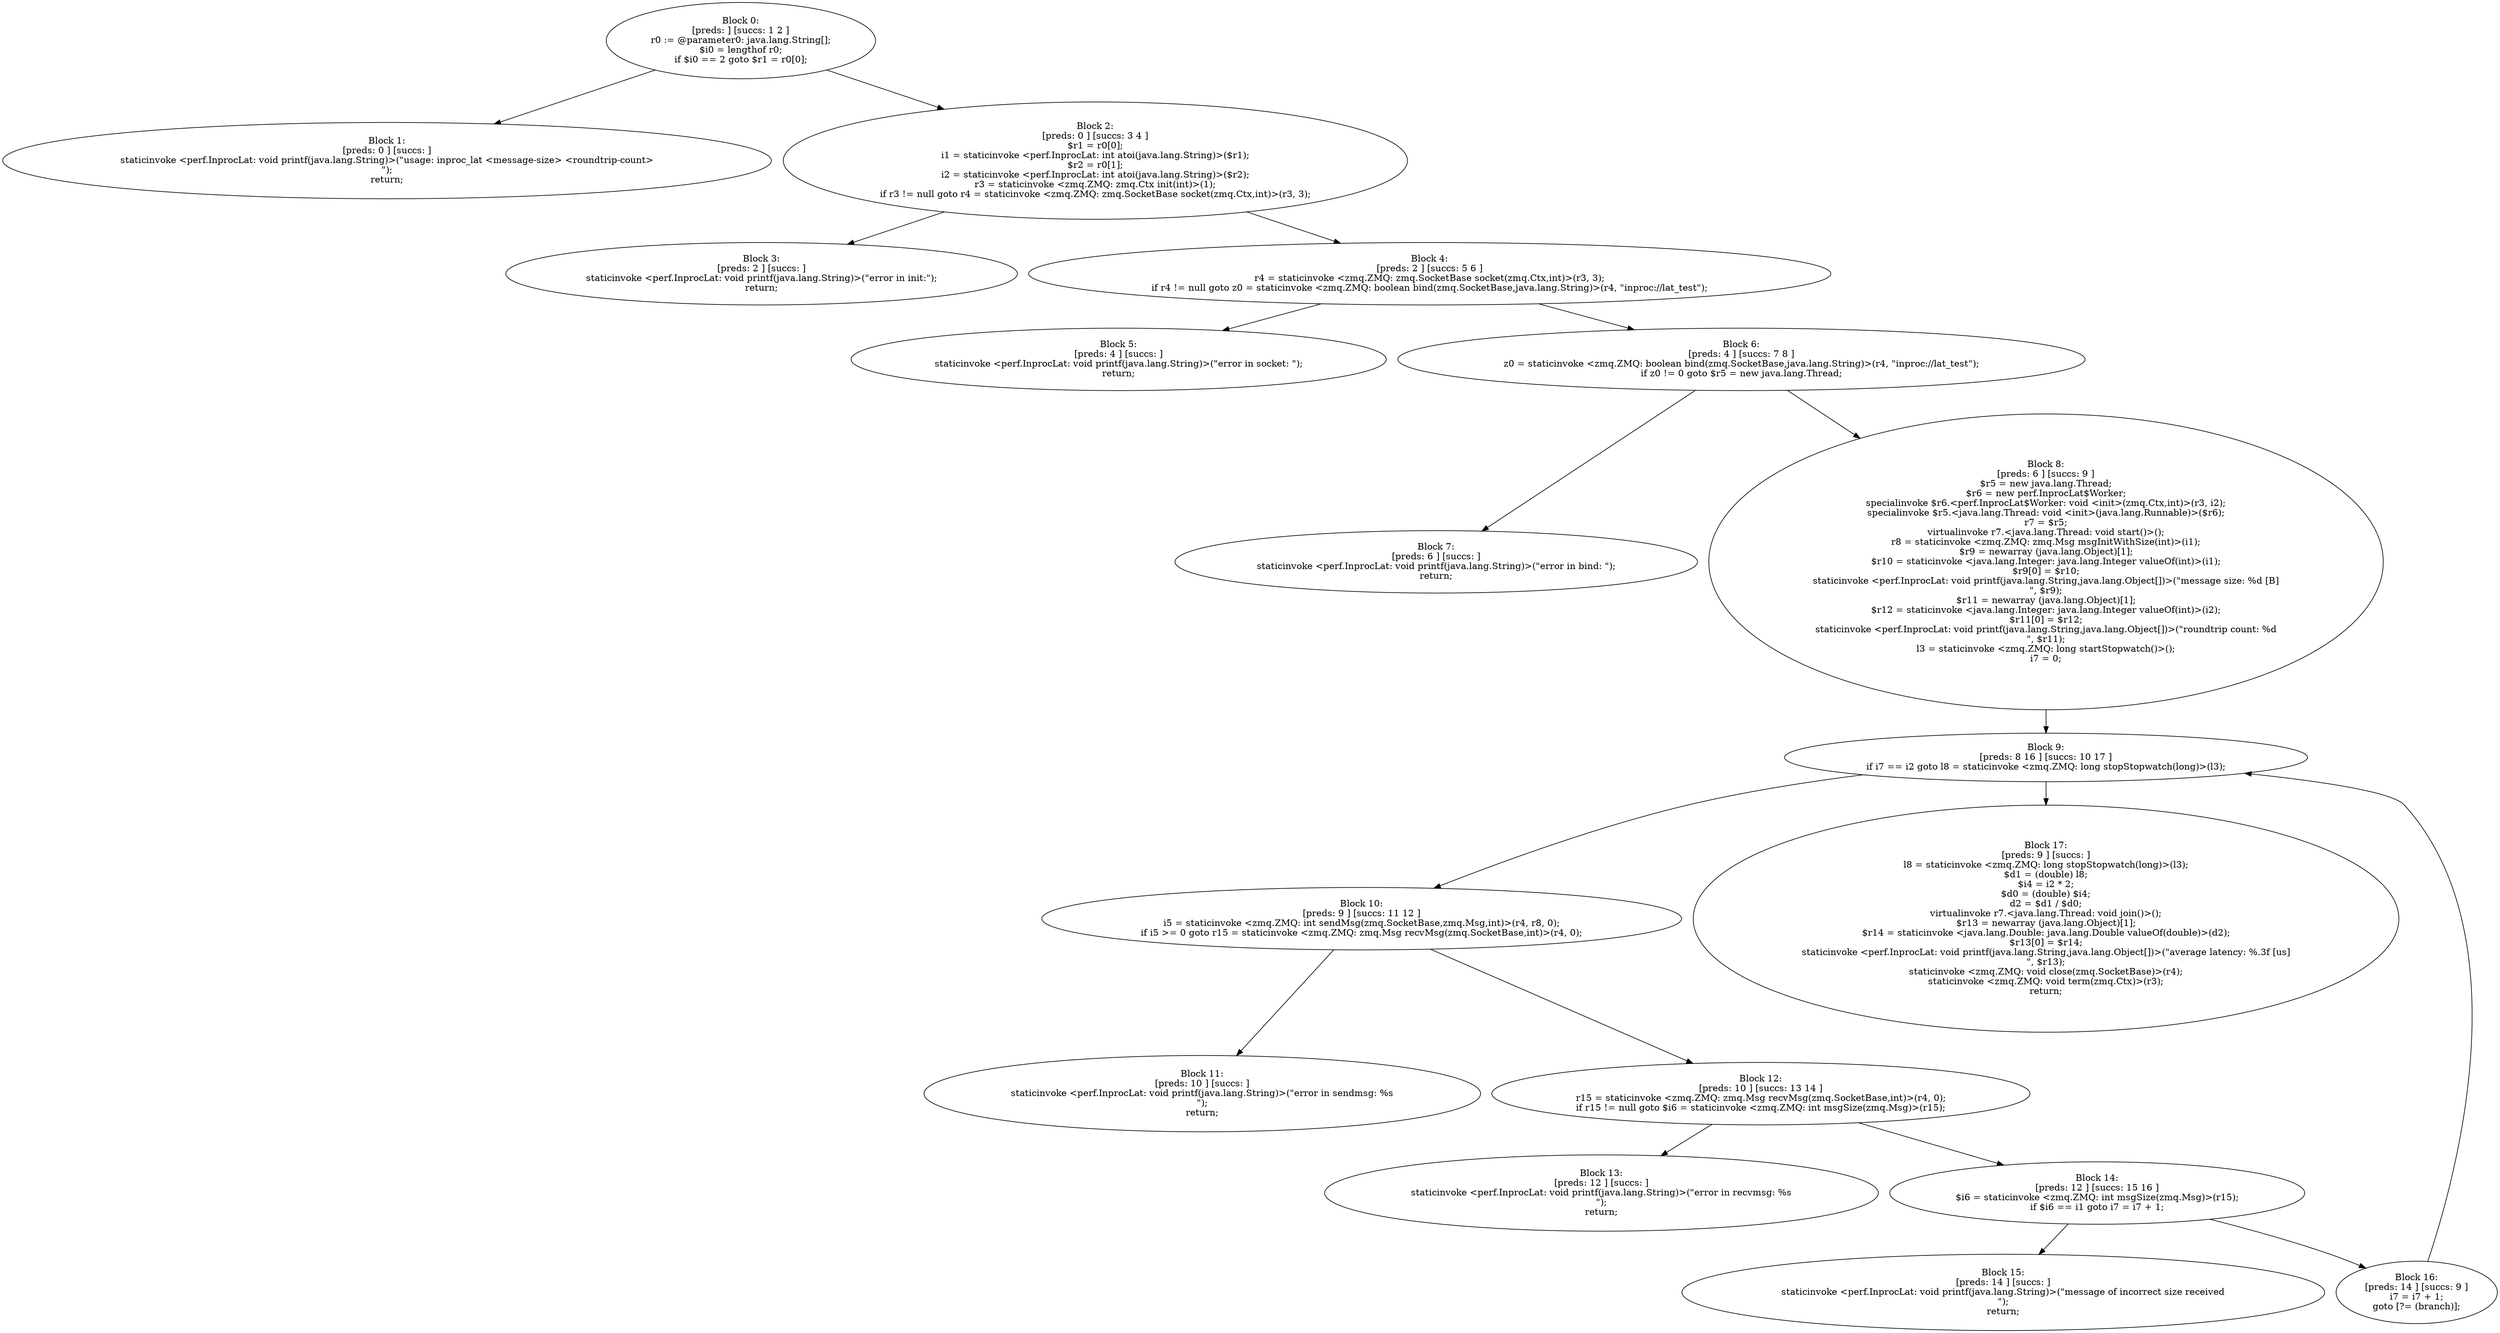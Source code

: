digraph "unitGraph" {
    "Block 0:
[preds: ] [succs: 1 2 ]
r0 := @parameter0: java.lang.String[];
$i0 = lengthof r0;
if $i0 == 2 goto $r1 = r0[0];
"
    "Block 1:
[preds: 0 ] [succs: ]
staticinvoke <perf.InprocLat: void printf(java.lang.String)>(\"usage: inproc_lat <message-size> <roundtrip-count>\n\");
return;
"
    "Block 2:
[preds: 0 ] [succs: 3 4 ]
$r1 = r0[0];
i1 = staticinvoke <perf.InprocLat: int atoi(java.lang.String)>($r1);
$r2 = r0[1];
i2 = staticinvoke <perf.InprocLat: int atoi(java.lang.String)>($r2);
r3 = staticinvoke <zmq.ZMQ: zmq.Ctx init(int)>(1);
if r3 != null goto r4 = staticinvoke <zmq.ZMQ: zmq.SocketBase socket(zmq.Ctx,int)>(r3, 3);
"
    "Block 3:
[preds: 2 ] [succs: ]
staticinvoke <perf.InprocLat: void printf(java.lang.String)>(\"error in init:\");
return;
"
    "Block 4:
[preds: 2 ] [succs: 5 6 ]
r4 = staticinvoke <zmq.ZMQ: zmq.SocketBase socket(zmq.Ctx,int)>(r3, 3);
if r4 != null goto z0 = staticinvoke <zmq.ZMQ: boolean bind(zmq.SocketBase,java.lang.String)>(r4, \"inproc://lat_test\");
"
    "Block 5:
[preds: 4 ] [succs: ]
staticinvoke <perf.InprocLat: void printf(java.lang.String)>(\"error in socket: \");
return;
"
    "Block 6:
[preds: 4 ] [succs: 7 8 ]
z0 = staticinvoke <zmq.ZMQ: boolean bind(zmq.SocketBase,java.lang.String)>(r4, \"inproc://lat_test\");
if z0 != 0 goto $r5 = new java.lang.Thread;
"
    "Block 7:
[preds: 6 ] [succs: ]
staticinvoke <perf.InprocLat: void printf(java.lang.String)>(\"error in bind: \");
return;
"
    "Block 8:
[preds: 6 ] [succs: 9 ]
$r5 = new java.lang.Thread;
$r6 = new perf.InprocLat$Worker;
specialinvoke $r6.<perf.InprocLat$Worker: void <init>(zmq.Ctx,int)>(r3, i2);
specialinvoke $r5.<java.lang.Thread: void <init>(java.lang.Runnable)>($r6);
r7 = $r5;
virtualinvoke r7.<java.lang.Thread: void start()>();
r8 = staticinvoke <zmq.ZMQ: zmq.Msg msgInitWithSize(int)>(i1);
$r9 = newarray (java.lang.Object)[1];
$r10 = staticinvoke <java.lang.Integer: java.lang.Integer valueOf(int)>(i1);
$r9[0] = $r10;
staticinvoke <perf.InprocLat: void printf(java.lang.String,java.lang.Object[])>(\"message size: %d [B]\n\", $r9);
$r11 = newarray (java.lang.Object)[1];
$r12 = staticinvoke <java.lang.Integer: java.lang.Integer valueOf(int)>(i2);
$r11[0] = $r12;
staticinvoke <perf.InprocLat: void printf(java.lang.String,java.lang.Object[])>(\"roundtrip count: %d\n\", $r11);
l3 = staticinvoke <zmq.ZMQ: long startStopwatch()>();
i7 = 0;
"
    "Block 9:
[preds: 8 16 ] [succs: 10 17 ]
if i7 == i2 goto l8 = staticinvoke <zmq.ZMQ: long stopStopwatch(long)>(l3);
"
    "Block 10:
[preds: 9 ] [succs: 11 12 ]
i5 = staticinvoke <zmq.ZMQ: int sendMsg(zmq.SocketBase,zmq.Msg,int)>(r4, r8, 0);
if i5 >= 0 goto r15 = staticinvoke <zmq.ZMQ: zmq.Msg recvMsg(zmq.SocketBase,int)>(r4, 0);
"
    "Block 11:
[preds: 10 ] [succs: ]
staticinvoke <perf.InprocLat: void printf(java.lang.String)>(\"error in sendmsg: %s\n\");
return;
"
    "Block 12:
[preds: 10 ] [succs: 13 14 ]
r15 = staticinvoke <zmq.ZMQ: zmq.Msg recvMsg(zmq.SocketBase,int)>(r4, 0);
if r15 != null goto $i6 = staticinvoke <zmq.ZMQ: int msgSize(zmq.Msg)>(r15);
"
    "Block 13:
[preds: 12 ] [succs: ]
staticinvoke <perf.InprocLat: void printf(java.lang.String)>(\"error in recvmsg: %s\n\");
return;
"
    "Block 14:
[preds: 12 ] [succs: 15 16 ]
$i6 = staticinvoke <zmq.ZMQ: int msgSize(zmq.Msg)>(r15);
if $i6 == i1 goto i7 = i7 + 1;
"
    "Block 15:
[preds: 14 ] [succs: ]
staticinvoke <perf.InprocLat: void printf(java.lang.String)>(\"message of incorrect size received\n\");
return;
"
    "Block 16:
[preds: 14 ] [succs: 9 ]
i7 = i7 + 1;
goto [?= (branch)];
"
    "Block 17:
[preds: 9 ] [succs: ]
l8 = staticinvoke <zmq.ZMQ: long stopStopwatch(long)>(l3);
$d1 = (double) l8;
$i4 = i2 * 2;
$d0 = (double) $i4;
d2 = $d1 / $d0;
virtualinvoke r7.<java.lang.Thread: void join()>();
$r13 = newarray (java.lang.Object)[1];
$r14 = staticinvoke <java.lang.Double: java.lang.Double valueOf(double)>(d2);
$r13[0] = $r14;
staticinvoke <perf.InprocLat: void printf(java.lang.String,java.lang.Object[])>(\"average latency: %.3f [us]\n\", $r13);
staticinvoke <zmq.ZMQ: void close(zmq.SocketBase)>(r4);
staticinvoke <zmq.ZMQ: void term(zmq.Ctx)>(r3);
return;
"
    "Block 0:
[preds: ] [succs: 1 2 ]
r0 := @parameter0: java.lang.String[];
$i0 = lengthof r0;
if $i0 == 2 goto $r1 = r0[0];
"->"Block 1:
[preds: 0 ] [succs: ]
staticinvoke <perf.InprocLat: void printf(java.lang.String)>(\"usage: inproc_lat <message-size> <roundtrip-count>\n\");
return;
";
    "Block 0:
[preds: ] [succs: 1 2 ]
r0 := @parameter0: java.lang.String[];
$i0 = lengthof r0;
if $i0 == 2 goto $r1 = r0[0];
"->"Block 2:
[preds: 0 ] [succs: 3 4 ]
$r1 = r0[0];
i1 = staticinvoke <perf.InprocLat: int atoi(java.lang.String)>($r1);
$r2 = r0[1];
i2 = staticinvoke <perf.InprocLat: int atoi(java.lang.String)>($r2);
r3 = staticinvoke <zmq.ZMQ: zmq.Ctx init(int)>(1);
if r3 != null goto r4 = staticinvoke <zmq.ZMQ: zmq.SocketBase socket(zmq.Ctx,int)>(r3, 3);
";
    "Block 2:
[preds: 0 ] [succs: 3 4 ]
$r1 = r0[0];
i1 = staticinvoke <perf.InprocLat: int atoi(java.lang.String)>($r1);
$r2 = r0[1];
i2 = staticinvoke <perf.InprocLat: int atoi(java.lang.String)>($r2);
r3 = staticinvoke <zmq.ZMQ: zmq.Ctx init(int)>(1);
if r3 != null goto r4 = staticinvoke <zmq.ZMQ: zmq.SocketBase socket(zmq.Ctx,int)>(r3, 3);
"->"Block 3:
[preds: 2 ] [succs: ]
staticinvoke <perf.InprocLat: void printf(java.lang.String)>(\"error in init:\");
return;
";
    "Block 2:
[preds: 0 ] [succs: 3 4 ]
$r1 = r0[0];
i1 = staticinvoke <perf.InprocLat: int atoi(java.lang.String)>($r1);
$r2 = r0[1];
i2 = staticinvoke <perf.InprocLat: int atoi(java.lang.String)>($r2);
r3 = staticinvoke <zmq.ZMQ: zmq.Ctx init(int)>(1);
if r3 != null goto r4 = staticinvoke <zmq.ZMQ: zmq.SocketBase socket(zmq.Ctx,int)>(r3, 3);
"->"Block 4:
[preds: 2 ] [succs: 5 6 ]
r4 = staticinvoke <zmq.ZMQ: zmq.SocketBase socket(zmq.Ctx,int)>(r3, 3);
if r4 != null goto z0 = staticinvoke <zmq.ZMQ: boolean bind(zmq.SocketBase,java.lang.String)>(r4, \"inproc://lat_test\");
";
    "Block 4:
[preds: 2 ] [succs: 5 6 ]
r4 = staticinvoke <zmq.ZMQ: zmq.SocketBase socket(zmq.Ctx,int)>(r3, 3);
if r4 != null goto z0 = staticinvoke <zmq.ZMQ: boolean bind(zmq.SocketBase,java.lang.String)>(r4, \"inproc://lat_test\");
"->"Block 5:
[preds: 4 ] [succs: ]
staticinvoke <perf.InprocLat: void printf(java.lang.String)>(\"error in socket: \");
return;
";
    "Block 4:
[preds: 2 ] [succs: 5 6 ]
r4 = staticinvoke <zmq.ZMQ: zmq.SocketBase socket(zmq.Ctx,int)>(r3, 3);
if r4 != null goto z0 = staticinvoke <zmq.ZMQ: boolean bind(zmq.SocketBase,java.lang.String)>(r4, \"inproc://lat_test\");
"->"Block 6:
[preds: 4 ] [succs: 7 8 ]
z0 = staticinvoke <zmq.ZMQ: boolean bind(zmq.SocketBase,java.lang.String)>(r4, \"inproc://lat_test\");
if z0 != 0 goto $r5 = new java.lang.Thread;
";
    "Block 6:
[preds: 4 ] [succs: 7 8 ]
z0 = staticinvoke <zmq.ZMQ: boolean bind(zmq.SocketBase,java.lang.String)>(r4, \"inproc://lat_test\");
if z0 != 0 goto $r5 = new java.lang.Thread;
"->"Block 7:
[preds: 6 ] [succs: ]
staticinvoke <perf.InprocLat: void printf(java.lang.String)>(\"error in bind: \");
return;
";
    "Block 6:
[preds: 4 ] [succs: 7 8 ]
z0 = staticinvoke <zmq.ZMQ: boolean bind(zmq.SocketBase,java.lang.String)>(r4, \"inproc://lat_test\");
if z0 != 0 goto $r5 = new java.lang.Thread;
"->"Block 8:
[preds: 6 ] [succs: 9 ]
$r5 = new java.lang.Thread;
$r6 = new perf.InprocLat$Worker;
specialinvoke $r6.<perf.InprocLat$Worker: void <init>(zmq.Ctx,int)>(r3, i2);
specialinvoke $r5.<java.lang.Thread: void <init>(java.lang.Runnable)>($r6);
r7 = $r5;
virtualinvoke r7.<java.lang.Thread: void start()>();
r8 = staticinvoke <zmq.ZMQ: zmq.Msg msgInitWithSize(int)>(i1);
$r9 = newarray (java.lang.Object)[1];
$r10 = staticinvoke <java.lang.Integer: java.lang.Integer valueOf(int)>(i1);
$r9[0] = $r10;
staticinvoke <perf.InprocLat: void printf(java.lang.String,java.lang.Object[])>(\"message size: %d [B]\n\", $r9);
$r11 = newarray (java.lang.Object)[1];
$r12 = staticinvoke <java.lang.Integer: java.lang.Integer valueOf(int)>(i2);
$r11[0] = $r12;
staticinvoke <perf.InprocLat: void printf(java.lang.String,java.lang.Object[])>(\"roundtrip count: %d\n\", $r11);
l3 = staticinvoke <zmq.ZMQ: long startStopwatch()>();
i7 = 0;
";
    "Block 8:
[preds: 6 ] [succs: 9 ]
$r5 = new java.lang.Thread;
$r6 = new perf.InprocLat$Worker;
specialinvoke $r6.<perf.InprocLat$Worker: void <init>(zmq.Ctx,int)>(r3, i2);
specialinvoke $r5.<java.lang.Thread: void <init>(java.lang.Runnable)>($r6);
r7 = $r5;
virtualinvoke r7.<java.lang.Thread: void start()>();
r8 = staticinvoke <zmq.ZMQ: zmq.Msg msgInitWithSize(int)>(i1);
$r9 = newarray (java.lang.Object)[1];
$r10 = staticinvoke <java.lang.Integer: java.lang.Integer valueOf(int)>(i1);
$r9[0] = $r10;
staticinvoke <perf.InprocLat: void printf(java.lang.String,java.lang.Object[])>(\"message size: %d [B]\n\", $r9);
$r11 = newarray (java.lang.Object)[1];
$r12 = staticinvoke <java.lang.Integer: java.lang.Integer valueOf(int)>(i2);
$r11[0] = $r12;
staticinvoke <perf.InprocLat: void printf(java.lang.String,java.lang.Object[])>(\"roundtrip count: %d\n\", $r11);
l3 = staticinvoke <zmq.ZMQ: long startStopwatch()>();
i7 = 0;
"->"Block 9:
[preds: 8 16 ] [succs: 10 17 ]
if i7 == i2 goto l8 = staticinvoke <zmq.ZMQ: long stopStopwatch(long)>(l3);
";
    "Block 9:
[preds: 8 16 ] [succs: 10 17 ]
if i7 == i2 goto l8 = staticinvoke <zmq.ZMQ: long stopStopwatch(long)>(l3);
"->"Block 10:
[preds: 9 ] [succs: 11 12 ]
i5 = staticinvoke <zmq.ZMQ: int sendMsg(zmq.SocketBase,zmq.Msg,int)>(r4, r8, 0);
if i5 >= 0 goto r15 = staticinvoke <zmq.ZMQ: zmq.Msg recvMsg(zmq.SocketBase,int)>(r4, 0);
";
    "Block 9:
[preds: 8 16 ] [succs: 10 17 ]
if i7 == i2 goto l8 = staticinvoke <zmq.ZMQ: long stopStopwatch(long)>(l3);
"->"Block 17:
[preds: 9 ] [succs: ]
l8 = staticinvoke <zmq.ZMQ: long stopStopwatch(long)>(l3);
$d1 = (double) l8;
$i4 = i2 * 2;
$d0 = (double) $i4;
d2 = $d1 / $d0;
virtualinvoke r7.<java.lang.Thread: void join()>();
$r13 = newarray (java.lang.Object)[1];
$r14 = staticinvoke <java.lang.Double: java.lang.Double valueOf(double)>(d2);
$r13[0] = $r14;
staticinvoke <perf.InprocLat: void printf(java.lang.String,java.lang.Object[])>(\"average latency: %.3f [us]\n\", $r13);
staticinvoke <zmq.ZMQ: void close(zmq.SocketBase)>(r4);
staticinvoke <zmq.ZMQ: void term(zmq.Ctx)>(r3);
return;
";
    "Block 10:
[preds: 9 ] [succs: 11 12 ]
i5 = staticinvoke <zmq.ZMQ: int sendMsg(zmq.SocketBase,zmq.Msg,int)>(r4, r8, 0);
if i5 >= 0 goto r15 = staticinvoke <zmq.ZMQ: zmq.Msg recvMsg(zmq.SocketBase,int)>(r4, 0);
"->"Block 11:
[preds: 10 ] [succs: ]
staticinvoke <perf.InprocLat: void printf(java.lang.String)>(\"error in sendmsg: %s\n\");
return;
";
    "Block 10:
[preds: 9 ] [succs: 11 12 ]
i5 = staticinvoke <zmq.ZMQ: int sendMsg(zmq.SocketBase,zmq.Msg,int)>(r4, r8, 0);
if i5 >= 0 goto r15 = staticinvoke <zmq.ZMQ: zmq.Msg recvMsg(zmq.SocketBase,int)>(r4, 0);
"->"Block 12:
[preds: 10 ] [succs: 13 14 ]
r15 = staticinvoke <zmq.ZMQ: zmq.Msg recvMsg(zmq.SocketBase,int)>(r4, 0);
if r15 != null goto $i6 = staticinvoke <zmq.ZMQ: int msgSize(zmq.Msg)>(r15);
";
    "Block 12:
[preds: 10 ] [succs: 13 14 ]
r15 = staticinvoke <zmq.ZMQ: zmq.Msg recvMsg(zmq.SocketBase,int)>(r4, 0);
if r15 != null goto $i6 = staticinvoke <zmq.ZMQ: int msgSize(zmq.Msg)>(r15);
"->"Block 13:
[preds: 12 ] [succs: ]
staticinvoke <perf.InprocLat: void printf(java.lang.String)>(\"error in recvmsg: %s\n\");
return;
";
    "Block 12:
[preds: 10 ] [succs: 13 14 ]
r15 = staticinvoke <zmq.ZMQ: zmq.Msg recvMsg(zmq.SocketBase,int)>(r4, 0);
if r15 != null goto $i6 = staticinvoke <zmq.ZMQ: int msgSize(zmq.Msg)>(r15);
"->"Block 14:
[preds: 12 ] [succs: 15 16 ]
$i6 = staticinvoke <zmq.ZMQ: int msgSize(zmq.Msg)>(r15);
if $i6 == i1 goto i7 = i7 + 1;
";
    "Block 14:
[preds: 12 ] [succs: 15 16 ]
$i6 = staticinvoke <zmq.ZMQ: int msgSize(zmq.Msg)>(r15);
if $i6 == i1 goto i7 = i7 + 1;
"->"Block 15:
[preds: 14 ] [succs: ]
staticinvoke <perf.InprocLat: void printf(java.lang.String)>(\"message of incorrect size received\n\");
return;
";
    "Block 14:
[preds: 12 ] [succs: 15 16 ]
$i6 = staticinvoke <zmq.ZMQ: int msgSize(zmq.Msg)>(r15);
if $i6 == i1 goto i7 = i7 + 1;
"->"Block 16:
[preds: 14 ] [succs: 9 ]
i7 = i7 + 1;
goto [?= (branch)];
";
    "Block 16:
[preds: 14 ] [succs: 9 ]
i7 = i7 + 1;
goto [?= (branch)];
"->"Block 9:
[preds: 8 16 ] [succs: 10 17 ]
if i7 == i2 goto l8 = staticinvoke <zmq.ZMQ: long stopStopwatch(long)>(l3);
";
}
